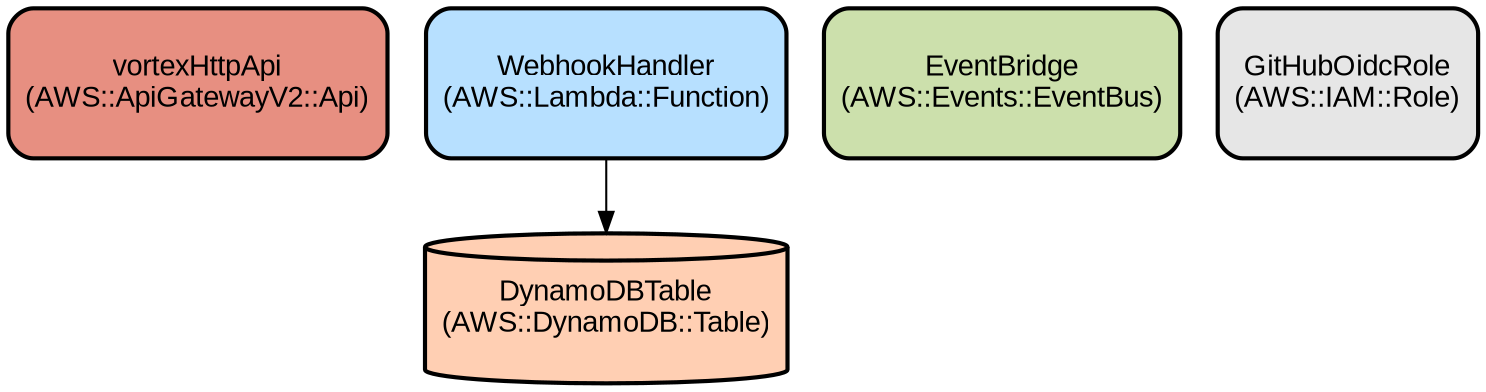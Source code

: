 digraph INFRA {
  node [ color = "black", fillcolor = "#E6E6E6", height =1, style = "filled,bold,rounded", fontname = "Arial" ];
  "vortexHttpApi" [ label = "vortexHttpApi
(AWS::ApiGatewayV2::Api)", shape =rectangle, fillcolor = "#E78F81" ];
  "WebhookHandler" [ label = "WebhookHandler
(AWS::Lambda::Function)", shape =rectangle, fillcolor = "#B7E0FF" ];
  "DynamoDBTable" [ label = "DynamoDBTable
(AWS::DynamoDB::Table)", shape =cylinder, fillcolor = "#FFCFB3" ];
  "EventBridge" [ label = "EventBridge
(AWS::Events::EventBus)", shape =rectangle, fillcolor = "#CCE0AC" ];
  "GitHubOidcRole" [ label = "GitHubOidcRole
(AWS::IAM::Role)", shape =rectangle ];
  "WebhookHandler" -> "DynamoDBTable";
}
